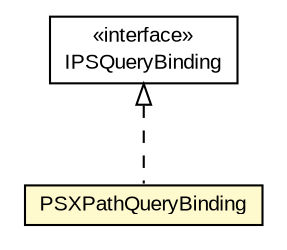 #!/usr/local/bin/dot
#
# Class diagram 
# Generated by UMLGraph version 5.1 (http://www.umlgraph.org/)
#

digraph G {
	edge [fontname="arial",fontsize=10,labelfontname="arial",labelfontsize=10];
	node [fontname="arial",fontsize=10,shape=plaintext];
	nodesep=0.25;
	ranksep=0.5;
	// com.helger.schematron.pure.binding.IPSQueryBinding
	c3952 [label=<<table title="com.helger.schematron.pure.binding.IPSQueryBinding" border="0" cellborder="1" cellspacing="0" cellpadding="2" port="p" href="../IPSQueryBinding.html">
		<tr><td><table border="0" cellspacing="0" cellpadding="1">
<tr><td align="center" balign="center"> &#171;interface&#187; </td></tr>
<tr><td align="center" balign="center"> IPSQueryBinding </td></tr>
		</table></td></tr>
		</table>>, fontname="arial", fontcolor="black", fontsize=10.0];
	// com.helger.schematron.pure.binding.xpath.PSXPathQueryBinding
	c3954 [label=<<table title="com.helger.schematron.pure.binding.xpath.PSXPathQueryBinding" border="0" cellborder="1" cellspacing="0" cellpadding="2" port="p" bgcolor="lemonChiffon" href="./PSXPathQueryBinding.html">
		<tr><td><table border="0" cellspacing="0" cellpadding="1">
<tr><td align="center" balign="center"> PSXPathQueryBinding </td></tr>
		</table></td></tr>
		</table>>, fontname="arial", fontcolor="black", fontsize=10.0];
	//com.helger.schematron.pure.binding.xpath.PSXPathQueryBinding implements com.helger.schematron.pure.binding.IPSQueryBinding
	c3952:p -> c3954:p [dir=back,arrowtail=empty,style=dashed];
}

